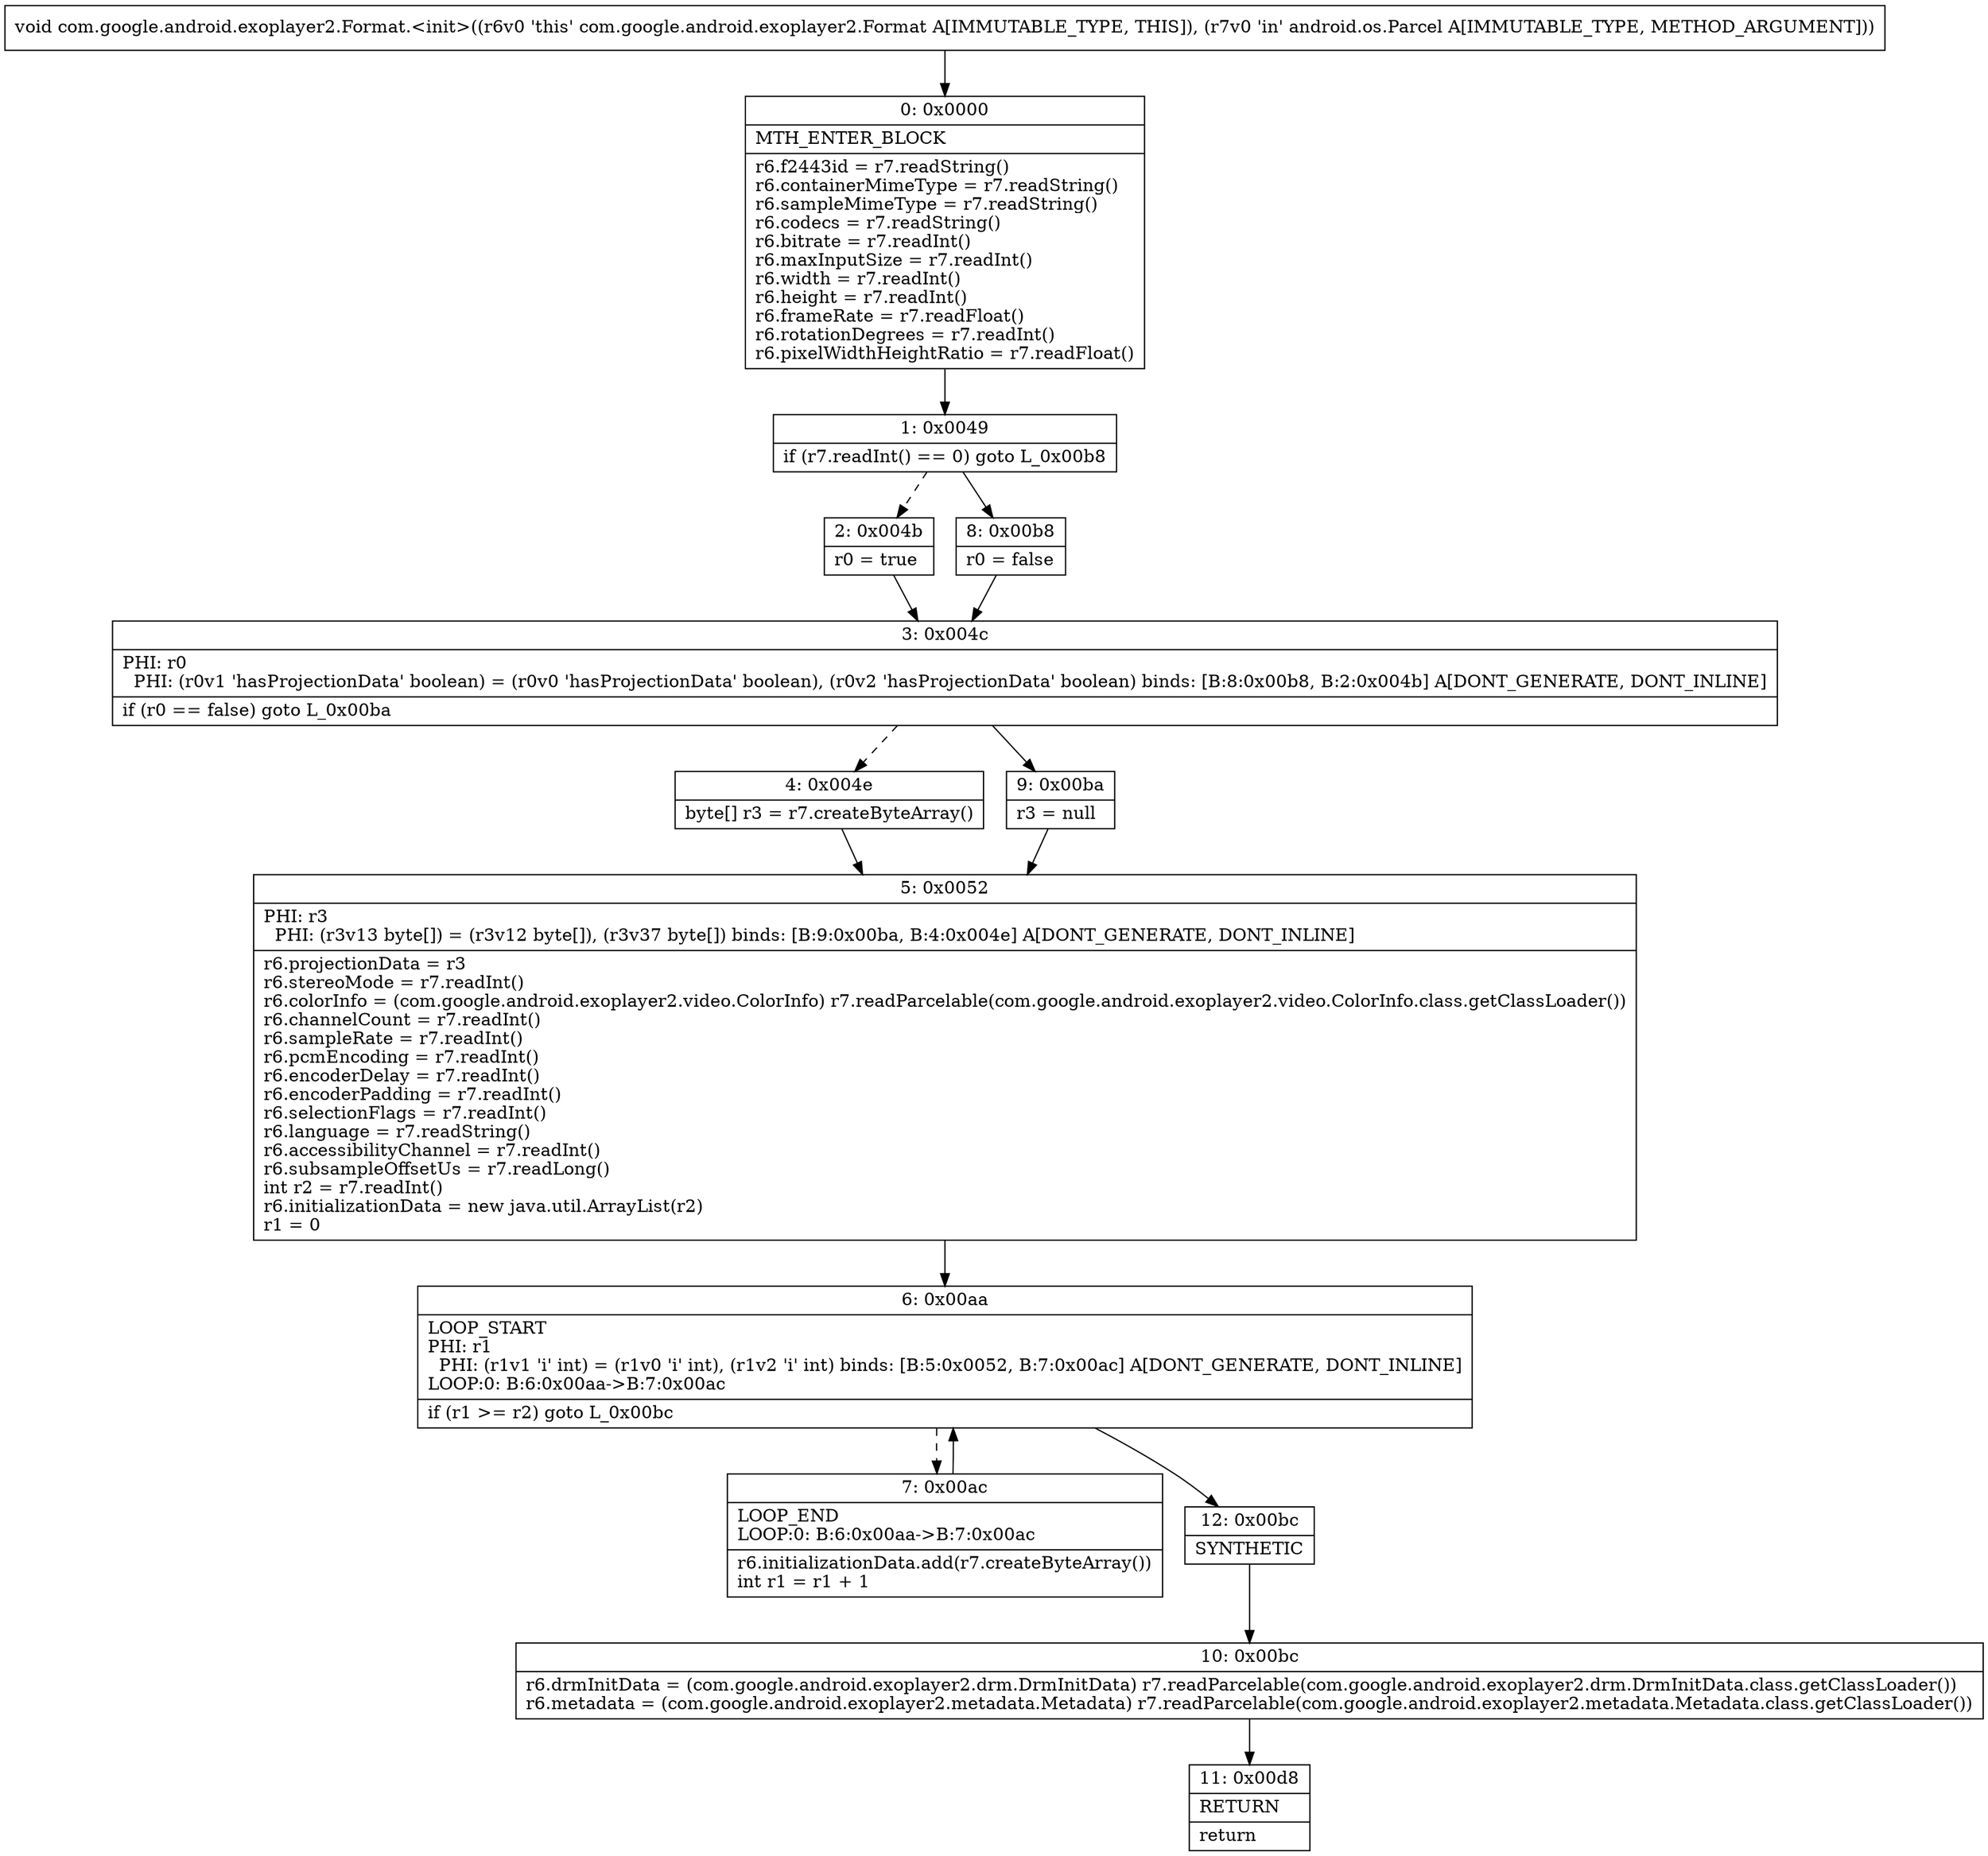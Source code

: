 digraph "CFG forcom.google.android.exoplayer2.Format.\<init\>(Landroid\/os\/Parcel;)V" {
Node_0 [shape=record,label="{0\:\ 0x0000|MTH_ENTER_BLOCK\l|r6.f2443id = r7.readString()\lr6.containerMimeType = r7.readString()\lr6.sampleMimeType = r7.readString()\lr6.codecs = r7.readString()\lr6.bitrate = r7.readInt()\lr6.maxInputSize = r7.readInt()\lr6.width = r7.readInt()\lr6.height = r7.readInt()\lr6.frameRate = r7.readFloat()\lr6.rotationDegrees = r7.readInt()\lr6.pixelWidthHeightRatio = r7.readFloat()\l}"];
Node_1 [shape=record,label="{1\:\ 0x0049|if (r7.readInt() == 0) goto L_0x00b8\l}"];
Node_2 [shape=record,label="{2\:\ 0x004b|r0 = true\l}"];
Node_3 [shape=record,label="{3\:\ 0x004c|PHI: r0 \l  PHI: (r0v1 'hasProjectionData' boolean) = (r0v0 'hasProjectionData' boolean), (r0v2 'hasProjectionData' boolean) binds: [B:8:0x00b8, B:2:0x004b] A[DONT_GENERATE, DONT_INLINE]\l|if (r0 == false) goto L_0x00ba\l}"];
Node_4 [shape=record,label="{4\:\ 0x004e|byte[] r3 = r7.createByteArray()\l}"];
Node_5 [shape=record,label="{5\:\ 0x0052|PHI: r3 \l  PHI: (r3v13 byte[]) = (r3v12 byte[]), (r3v37 byte[]) binds: [B:9:0x00ba, B:4:0x004e] A[DONT_GENERATE, DONT_INLINE]\l|r6.projectionData = r3\lr6.stereoMode = r7.readInt()\lr6.colorInfo = (com.google.android.exoplayer2.video.ColorInfo) r7.readParcelable(com.google.android.exoplayer2.video.ColorInfo.class.getClassLoader())\lr6.channelCount = r7.readInt()\lr6.sampleRate = r7.readInt()\lr6.pcmEncoding = r7.readInt()\lr6.encoderDelay = r7.readInt()\lr6.encoderPadding = r7.readInt()\lr6.selectionFlags = r7.readInt()\lr6.language = r7.readString()\lr6.accessibilityChannel = r7.readInt()\lr6.subsampleOffsetUs = r7.readLong()\lint r2 = r7.readInt()\lr6.initializationData = new java.util.ArrayList(r2)\lr1 = 0\l}"];
Node_6 [shape=record,label="{6\:\ 0x00aa|LOOP_START\lPHI: r1 \l  PHI: (r1v1 'i' int) = (r1v0 'i' int), (r1v2 'i' int) binds: [B:5:0x0052, B:7:0x00ac] A[DONT_GENERATE, DONT_INLINE]\lLOOP:0: B:6:0x00aa\-\>B:7:0x00ac\l|if (r1 \>= r2) goto L_0x00bc\l}"];
Node_7 [shape=record,label="{7\:\ 0x00ac|LOOP_END\lLOOP:0: B:6:0x00aa\-\>B:7:0x00ac\l|r6.initializationData.add(r7.createByteArray())\lint r1 = r1 + 1\l}"];
Node_8 [shape=record,label="{8\:\ 0x00b8|r0 = false\l}"];
Node_9 [shape=record,label="{9\:\ 0x00ba|r3 = null\l}"];
Node_10 [shape=record,label="{10\:\ 0x00bc|r6.drmInitData = (com.google.android.exoplayer2.drm.DrmInitData) r7.readParcelable(com.google.android.exoplayer2.drm.DrmInitData.class.getClassLoader())\lr6.metadata = (com.google.android.exoplayer2.metadata.Metadata) r7.readParcelable(com.google.android.exoplayer2.metadata.Metadata.class.getClassLoader())\l}"];
Node_11 [shape=record,label="{11\:\ 0x00d8|RETURN\l|return\l}"];
Node_12 [shape=record,label="{12\:\ 0x00bc|SYNTHETIC\l}"];
MethodNode[shape=record,label="{void com.google.android.exoplayer2.Format.\<init\>((r6v0 'this' com.google.android.exoplayer2.Format A[IMMUTABLE_TYPE, THIS]), (r7v0 'in' android.os.Parcel A[IMMUTABLE_TYPE, METHOD_ARGUMENT])) }"];
MethodNode -> Node_0;
Node_0 -> Node_1;
Node_1 -> Node_2[style=dashed];
Node_1 -> Node_8;
Node_2 -> Node_3;
Node_3 -> Node_4[style=dashed];
Node_3 -> Node_9;
Node_4 -> Node_5;
Node_5 -> Node_6;
Node_6 -> Node_7[style=dashed];
Node_6 -> Node_12;
Node_7 -> Node_6;
Node_8 -> Node_3;
Node_9 -> Node_5;
Node_10 -> Node_11;
Node_12 -> Node_10;
}

